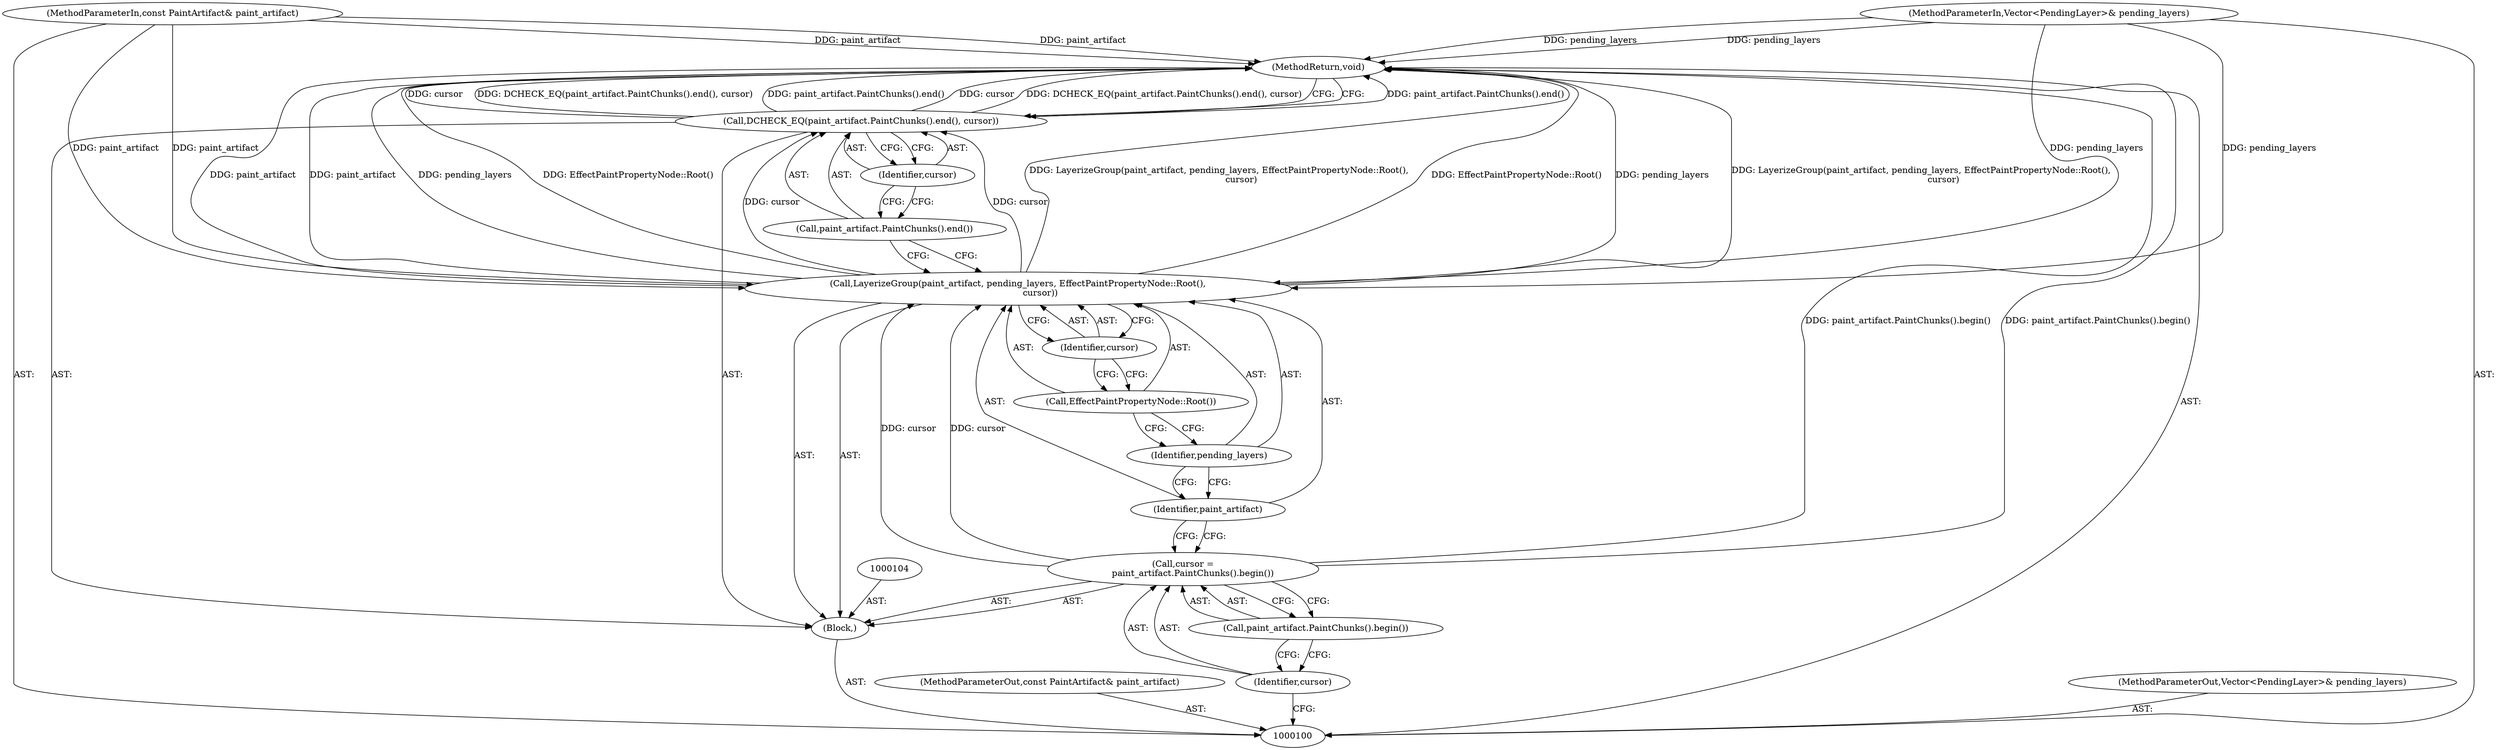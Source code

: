 digraph "0_Chrome_f911e11e7f6b5c0d6f5ee694a9871de6619889f7_22" {
"1000116" [label="(MethodReturn,void)"];
"1000101" [label="(MethodParameterIn,const PaintArtifact& paint_artifact)"];
"1000148" [label="(MethodParameterOut,const PaintArtifact& paint_artifact)"];
"1000103" [label="(Block,)"];
"1000102" [label="(MethodParameterIn,Vector<PendingLayer>& pending_layers)"];
"1000149" [label="(MethodParameterOut,Vector<PendingLayer>& pending_layers)"];
"1000105" [label="(Call,cursor =\n       paint_artifact.PaintChunks().begin())"];
"1000106" [label="(Identifier,cursor)"];
"1000107" [label="(Call,paint_artifact.PaintChunks().begin())"];
"1000109" [label="(Identifier,paint_artifact)"];
"1000108" [label="(Call,LayerizeGroup(paint_artifact, pending_layers, EffectPaintPropertyNode::Root(),\n                cursor))"];
"1000110" [label="(Identifier,pending_layers)"];
"1000111" [label="(Call,EffectPaintPropertyNode::Root())"];
"1000112" [label="(Identifier,cursor)"];
"1000114" [label="(Call,paint_artifact.PaintChunks().end())"];
"1000113" [label="(Call,DCHECK_EQ(paint_artifact.PaintChunks().end(), cursor))"];
"1000115" [label="(Identifier,cursor)"];
"1000116" -> "1000100"  [label="AST: "];
"1000116" -> "1000113"  [label="CFG: "];
"1000108" -> "1000116"  [label="DDG: LayerizeGroup(paint_artifact, pending_layers, EffectPaintPropertyNode::Root(),\n                cursor)"];
"1000108" -> "1000116"  [label="DDG: EffectPaintPropertyNode::Root()"];
"1000108" -> "1000116"  [label="DDG: paint_artifact"];
"1000108" -> "1000116"  [label="DDG: pending_layers"];
"1000105" -> "1000116"  [label="DDG: paint_artifact.PaintChunks().begin()"];
"1000113" -> "1000116"  [label="DDG: paint_artifact.PaintChunks().end()"];
"1000113" -> "1000116"  [label="DDG: cursor"];
"1000113" -> "1000116"  [label="DDG: DCHECK_EQ(paint_artifact.PaintChunks().end(), cursor)"];
"1000102" -> "1000116"  [label="DDG: pending_layers"];
"1000101" -> "1000116"  [label="DDG: paint_artifact"];
"1000101" -> "1000100"  [label="AST: "];
"1000101" -> "1000116"  [label="DDG: paint_artifact"];
"1000101" -> "1000108"  [label="DDG: paint_artifact"];
"1000148" -> "1000100"  [label="AST: "];
"1000103" -> "1000100"  [label="AST: "];
"1000104" -> "1000103"  [label="AST: "];
"1000105" -> "1000103"  [label="AST: "];
"1000108" -> "1000103"  [label="AST: "];
"1000113" -> "1000103"  [label="AST: "];
"1000102" -> "1000100"  [label="AST: "];
"1000102" -> "1000116"  [label="DDG: pending_layers"];
"1000102" -> "1000108"  [label="DDG: pending_layers"];
"1000149" -> "1000100"  [label="AST: "];
"1000105" -> "1000103"  [label="AST: "];
"1000105" -> "1000107"  [label="CFG: "];
"1000106" -> "1000105"  [label="AST: "];
"1000107" -> "1000105"  [label="AST: "];
"1000109" -> "1000105"  [label="CFG: "];
"1000105" -> "1000116"  [label="DDG: paint_artifact.PaintChunks().begin()"];
"1000105" -> "1000108"  [label="DDG: cursor"];
"1000106" -> "1000105"  [label="AST: "];
"1000106" -> "1000100"  [label="CFG: "];
"1000107" -> "1000106"  [label="CFG: "];
"1000107" -> "1000105"  [label="AST: "];
"1000107" -> "1000106"  [label="CFG: "];
"1000105" -> "1000107"  [label="CFG: "];
"1000109" -> "1000108"  [label="AST: "];
"1000109" -> "1000105"  [label="CFG: "];
"1000110" -> "1000109"  [label="CFG: "];
"1000108" -> "1000103"  [label="AST: "];
"1000108" -> "1000112"  [label="CFG: "];
"1000109" -> "1000108"  [label="AST: "];
"1000110" -> "1000108"  [label="AST: "];
"1000111" -> "1000108"  [label="AST: "];
"1000112" -> "1000108"  [label="AST: "];
"1000114" -> "1000108"  [label="CFG: "];
"1000108" -> "1000116"  [label="DDG: LayerizeGroup(paint_artifact, pending_layers, EffectPaintPropertyNode::Root(),\n                cursor)"];
"1000108" -> "1000116"  [label="DDG: EffectPaintPropertyNode::Root()"];
"1000108" -> "1000116"  [label="DDG: paint_artifact"];
"1000108" -> "1000116"  [label="DDG: pending_layers"];
"1000101" -> "1000108"  [label="DDG: paint_artifact"];
"1000102" -> "1000108"  [label="DDG: pending_layers"];
"1000105" -> "1000108"  [label="DDG: cursor"];
"1000108" -> "1000113"  [label="DDG: cursor"];
"1000110" -> "1000108"  [label="AST: "];
"1000110" -> "1000109"  [label="CFG: "];
"1000111" -> "1000110"  [label="CFG: "];
"1000111" -> "1000108"  [label="AST: "];
"1000111" -> "1000110"  [label="CFG: "];
"1000112" -> "1000111"  [label="CFG: "];
"1000112" -> "1000108"  [label="AST: "];
"1000112" -> "1000111"  [label="CFG: "];
"1000108" -> "1000112"  [label="CFG: "];
"1000114" -> "1000113"  [label="AST: "];
"1000114" -> "1000108"  [label="CFG: "];
"1000115" -> "1000114"  [label="CFG: "];
"1000113" -> "1000103"  [label="AST: "];
"1000113" -> "1000115"  [label="CFG: "];
"1000114" -> "1000113"  [label="AST: "];
"1000115" -> "1000113"  [label="AST: "];
"1000116" -> "1000113"  [label="CFG: "];
"1000113" -> "1000116"  [label="DDG: paint_artifact.PaintChunks().end()"];
"1000113" -> "1000116"  [label="DDG: cursor"];
"1000113" -> "1000116"  [label="DDG: DCHECK_EQ(paint_artifact.PaintChunks().end(), cursor)"];
"1000108" -> "1000113"  [label="DDG: cursor"];
"1000115" -> "1000113"  [label="AST: "];
"1000115" -> "1000114"  [label="CFG: "];
"1000113" -> "1000115"  [label="CFG: "];
}
